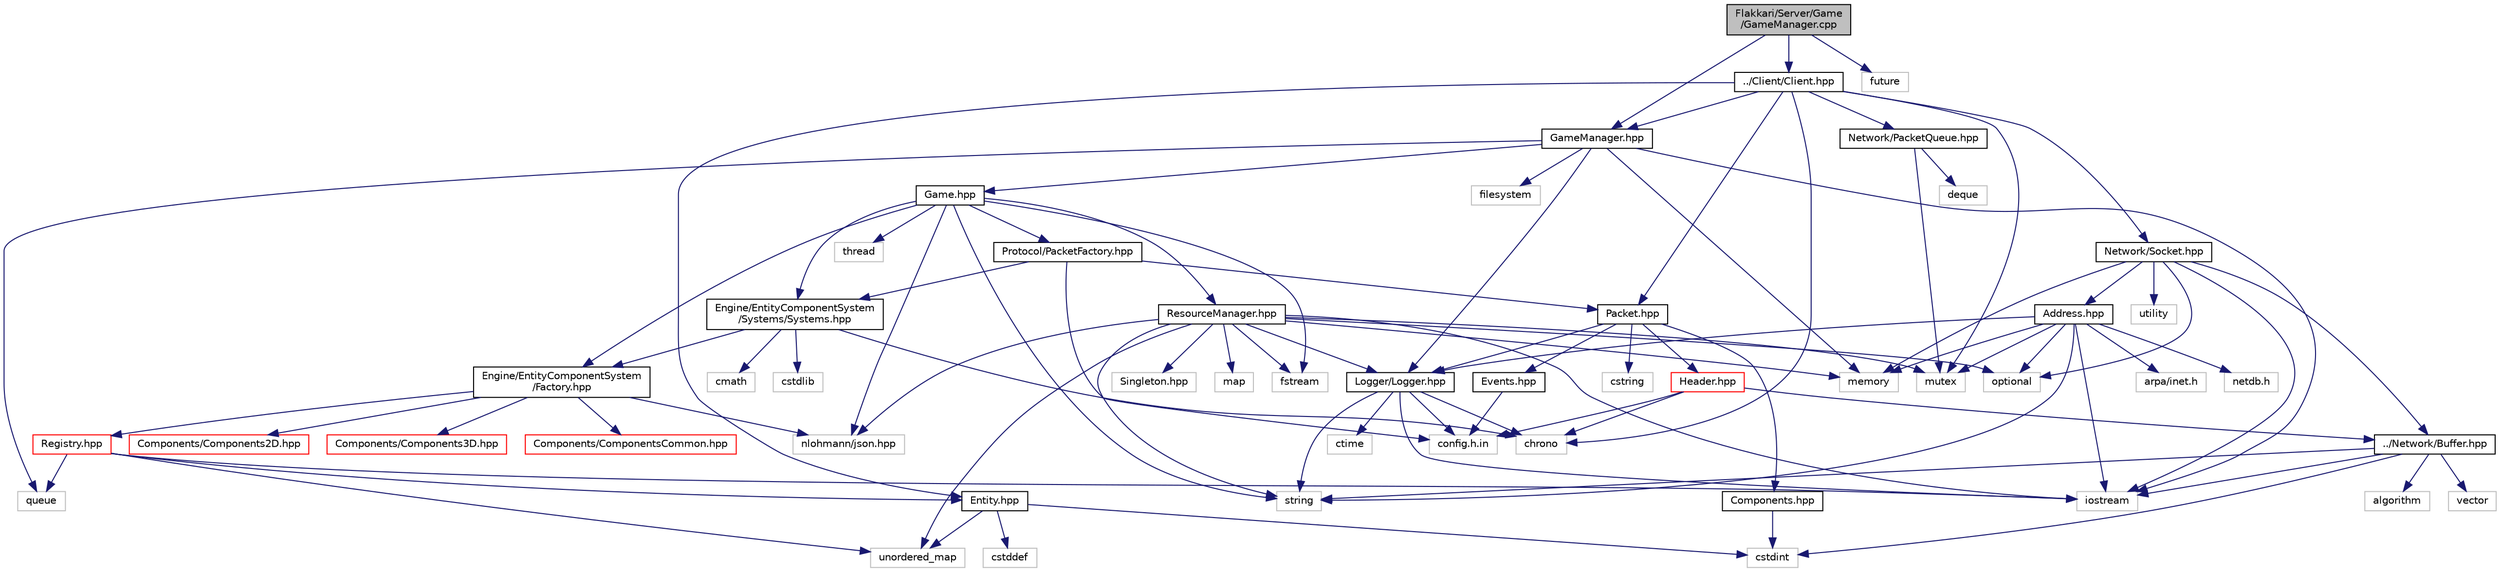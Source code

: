 digraph "Flakkari/Server/Game/GameManager.cpp"
{
 // LATEX_PDF_SIZE
  edge [fontname="Helvetica",fontsize="10",labelfontname="Helvetica",labelfontsize="10"];
  node [fontname="Helvetica",fontsize="10",shape=record];
  Node1 [label="Flakkari/Server/Game\l/GameManager.cpp",height=0.2,width=0.4,color="black", fillcolor="grey75", style="filled", fontcolor="black",tooltip=" "];
  Node1 -> Node2 [color="midnightblue",fontsize="10",style="solid",fontname="Helvetica"];
  Node2 [label="GameManager.hpp",height=0.2,width=0.4,color="black", fillcolor="white", style="filled",URL="$d6/d27/GameManager_8hpp.html",tooltip=" "];
  Node2 -> Node3 [color="midnightblue",fontsize="10",style="solid",fontname="Helvetica"];
  Node3 [label="filesystem",height=0.2,width=0.4,color="grey75", fillcolor="white", style="filled",tooltip=" "];
  Node2 -> Node4 [color="midnightblue",fontsize="10",style="solid",fontname="Helvetica"];
  Node4 [label="iostream",height=0.2,width=0.4,color="grey75", fillcolor="white", style="filled",tooltip=" "];
  Node2 -> Node5 [color="midnightblue",fontsize="10",style="solid",fontname="Helvetica"];
  Node5 [label="memory",height=0.2,width=0.4,color="grey75", fillcolor="white", style="filled",tooltip=" "];
  Node2 -> Node6 [color="midnightblue",fontsize="10",style="solid",fontname="Helvetica"];
  Node6 [label="queue",height=0.2,width=0.4,color="grey75", fillcolor="white", style="filled",tooltip=" "];
  Node2 -> Node7 [color="midnightblue",fontsize="10",style="solid",fontname="Helvetica"];
  Node7 [label="Game.hpp",height=0.2,width=0.4,color="black", fillcolor="white", style="filled",URL="$d5/d4b/Game_8hpp.html",tooltip=" "];
  Node7 -> Node8 [color="midnightblue",fontsize="10",style="solid",fontname="Helvetica"];
  Node8 [label="fstream",height=0.2,width=0.4,color="grey75", fillcolor="white", style="filled",tooltip=" "];
  Node7 -> Node9 [color="midnightblue",fontsize="10",style="solid",fontname="Helvetica"];
  Node9 [label="nlohmann/json.hpp",height=0.2,width=0.4,color="grey75", fillcolor="white", style="filled",tooltip=" "];
  Node7 -> Node10 [color="midnightblue",fontsize="10",style="solid",fontname="Helvetica"];
  Node10 [label="string",height=0.2,width=0.4,color="grey75", fillcolor="white", style="filled",tooltip=" "];
  Node7 -> Node11 [color="midnightblue",fontsize="10",style="solid",fontname="Helvetica"];
  Node11 [label="thread",height=0.2,width=0.4,color="grey75", fillcolor="white", style="filled",tooltip=" "];
  Node7 -> Node12 [color="midnightblue",fontsize="10",style="solid",fontname="Helvetica"];
  Node12 [label="Engine/EntityComponentSystem\l/Factory.hpp",height=0.2,width=0.4,color="black", fillcolor="white", style="filled",URL="$d5/d03/Factory_8hpp.html",tooltip=" "];
  Node12 -> Node9 [color="midnightblue",fontsize="10",style="solid",fontname="Helvetica"];
  Node12 -> Node13 [color="midnightblue",fontsize="10",style="solid",fontname="Helvetica"];
  Node13 [label="Registry.hpp",height=0.2,width=0.4,color="red", fillcolor="white", style="filled",URL="$db/dd1/Registry_8hpp.html",tooltip=" "];
  Node13 -> Node14 [color="midnightblue",fontsize="10",style="solid",fontname="Helvetica"];
  Node14 [label="Entity.hpp",height=0.2,width=0.4,color="black", fillcolor="white", style="filled",URL="$de/da6/Entity_8hpp.html",tooltip=" "];
  Node14 -> Node15 [color="midnightblue",fontsize="10",style="solid",fontname="Helvetica"];
  Node15 [label="cstddef",height=0.2,width=0.4,color="grey75", fillcolor="white", style="filled",tooltip=" "];
  Node14 -> Node16 [color="midnightblue",fontsize="10",style="solid",fontname="Helvetica"];
  Node16 [label="cstdint",height=0.2,width=0.4,color="grey75", fillcolor="white", style="filled",tooltip=" "];
  Node14 -> Node17 [color="midnightblue",fontsize="10",style="solid",fontname="Helvetica"];
  Node17 [label="unordered_map",height=0.2,width=0.4,color="grey75", fillcolor="white", style="filled",tooltip=" "];
  Node13 -> Node4 [color="midnightblue",fontsize="10",style="solid",fontname="Helvetica"];
  Node13 -> Node6 [color="midnightblue",fontsize="10",style="solid",fontname="Helvetica"];
  Node13 -> Node17 [color="midnightblue",fontsize="10",style="solid",fontname="Helvetica"];
  Node12 -> Node28 [color="midnightblue",fontsize="10",style="solid",fontname="Helvetica"];
  Node28 [label="Components/Components2D.hpp",height=0.2,width=0.4,color="red", fillcolor="white", style="filled",URL="$d0/d43/Components2D_8hpp.html",tooltip=" "];
  Node12 -> Node37 [color="midnightblue",fontsize="10",style="solid",fontname="Helvetica"];
  Node37 [label="Components/Components3D.hpp",height=0.2,width=0.4,color="red", fillcolor="white", style="filled",URL="$df/d72/Components3D_8hpp.html",tooltip=" "];
  Node12 -> Node44 [color="midnightblue",fontsize="10",style="solid",fontname="Helvetica"];
  Node44 [label="Components/ComponentsCommon.hpp",height=0.2,width=0.4,color="red", fillcolor="white", style="filled",URL="$d1/d37/ComponentsCommon_8hpp.html",tooltip=" "];
  Node7 -> Node60 [color="midnightblue",fontsize="10",style="solid",fontname="Helvetica"];
  Node60 [label="Engine/EntityComponentSystem\l/Systems/Systems.hpp",height=0.2,width=0.4,color="black", fillcolor="white", style="filled",URL="$d8/d3d/Systems_8hpp.html",tooltip=" "];
  Node60 -> Node12 [color="midnightblue",fontsize="10",style="solid",fontname="Helvetica"];
  Node60 -> Node56 [color="midnightblue",fontsize="10",style="solid",fontname="Helvetica"];
  Node56 [label="chrono",height=0.2,width=0.4,color="grey75", fillcolor="white", style="filled",tooltip=" "];
  Node60 -> Node31 [color="midnightblue",fontsize="10",style="solid",fontname="Helvetica"];
  Node31 [label="cmath",height=0.2,width=0.4,color="grey75", fillcolor="white", style="filled",tooltip=" "];
  Node60 -> Node61 [color="midnightblue",fontsize="10",style="solid",fontname="Helvetica"];
  Node61 [label="cstdlib",height=0.2,width=0.4,color="grey75", fillcolor="white", style="filled",tooltip=" "];
  Node7 -> Node62 [color="midnightblue",fontsize="10",style="solid",fontname="Helvetica"];
  Node62 [label="Protocol/PacketFactory.hpp",height=0.2,width=0.4,color="black", fillcolor="white", style="filled",URL="$d7/d61/PacketFactory_8hpp.html",tooltip=" "];
  Node62 -> Node32 [color="midnightblue",fontsize="10",style="solid",fontname="Helvetica"];
  Node32 [label="config.h.in",height=0.2,width=0.4,color="grey75", fillcolor="white", style="filled",tooltip=" "];
  Node62 -> Node60 [color="midnightblue",fontsize="10",style="solid",fontname="Helvetica"];
  Node62 -> Node63 [color="midnightblue",fontsize="10",style="solid",fontname="Helvetica"];
  Node63 [label="Packet.hpp",height=0.2,width=0.4,color="black", fillcolor="white", style="filled",URL="$db/d1b/Packet_8hpp.html",tooltip=" "];
  Node63 -> Node64 [color="midnightblue",fontsize="10",style="solid",fontname="Helvetica"];
  Node64 [label="Components.hpp",height=0.2,width=0.4,color="black", fillcolor="white", style="filled",URL="$d1/d3b/Components_8hpp.html",tooltip=" "];
  Node64 -> Node16 [color="midnightblue",fontsize="10",style="solid",fontname="Helvetica"];
  Node63 -> Node65 [color="midnightblue",fontsize="10",style="solid",fontname="Helvetica"];
  Node65 [label="Events.hpp",height=0.2,width=0.4,color="black", fillcolor="white", style="filled",URL="$d0/d4e/Events_8hpp.html",tooltip=" "];
  Node65 -> Node32 [color="midnightblue",fontsize="10",style="solid",fontname="Helvetica"];
  Node63 -> Node66 [color="midnightblue",fontsize="10",style="solid",fontname="Helvetica"];
  Node66 [label="Header.hpp",height=0.2,width=0.4,color="red", fillcolor="white", style="filled",URL="$d4/d64/Header_8hpp.html",tooltip=" "];
  Node66 -> Node32 [color="midnightblue",fontsize="10",style="solid",fontname="Helvetica"];
  Node66 -> Node67 [color="midnightblue",fontsize="10",style="solid",fontname="Helvetica"];
  Node67 [label="../Network/Buffer.hpp",height=0.2,width=0.4,color="black", fillcolor="white", style="filled",URL="$d8/d36/Buffer_8hpp.html",tooltip=" "];
  Node67 -> Node19 [color="midnightblue",fontsize="10",style="solid",fontname="Helvetica"];
  Node19 [label="algorithm",height=0.2,width=0.4,color="grey75", fillcolor="white", style="filled",tooltip=" "];
  Node67 -> Node16 [color="midnightblue",fontsize="10",style="solid",fontname="Helvetica"];
  Node67 -> Node4 [color="midnightblue",fontsize="10",style="solid",fontname="Helvetica"];
  Node67 -> Node10 [color="midnightblue",fontsize="10",style="solid",fontname="Helvetica"];
  Node67 -> Node22 [color="midnightblue",fontsize="10",style="solid",fontname="Helvetica"];
  Node22 [label="vector",height=0.2,width=0.4,color="grey75", fillcolor="white", style="filled",tooltip=" "];
  Node66 -> Node56 [color="midnightblue",fontsize="10",style="solid",fontname="Helvetica"];
  Node63 -> Node69 [color="midnightblue",fontsize="10",style="solid",fontname="Helvetica"];
  Node69 [label="Logger/Logger.hpp",height=0.2,width=0.4,color="black", fillcolor="white", style="filled",URL="$d9/d11/Logger_8hpp.html",tooltip=" "];
  Node69 -> Node32 [color="midnightblue",fontsize="10",style="solid",fontname="Helvetica"];
  Node69 -> Node56 [color="midnightblue",fontsize="10",style="solid",fontname="Helvetica"];
  Node69 -> Node70 [color="midnightblue",fontsize="10",style="solid",fontname="Helvetica"];
  Node70 [label="ctime",height=0.2,width=0.4,color="grey75", fillcolor="white", style="filled",tooltip=" "];
  Node69 -> Node4 [color="midnightblue",fontsize="10",style="solid",fontname="Helvetica"];
  Node69 -> Node10 [color="midnightblue",fontsize="10",style="solid",fontname="Helvetica"];
  Node63 -> Node50 [color="midnightblue",fontsize="10",style="solid",fontname="Helvetica"];
  Node50 [label="cstring",height=0.2,width=0.4,color="grey75", fillcolor="white", style="filled",tooltip=" "];
  Node7 -> Node71 [color="midnightblue",fontsize="10",style="solid",fontname="Helvetica"];
  Node71 [label="ResourceManager.hpp",height=0.2,width=0.4,color="black", fillcolor="white", style="filled",URL="$db/d16/ResourceManager_8hpp.html",tooltip=" "];
  Node71 -> Node72 [color="midnightblue",fontsize="10",style="solid",fontname="Helvetica"];
  Node72 [label="Singleton.hpp",height=0.2,width=0.4,color="grey75", fillcolor="white", style="filled",tooltip=" "];
  Node71 -> Node8 [color="midnightblue",fontsize="10",style="solid",fontname="Helvetica"];
  Node71 -> Node4 [color="midnightblue",fontsize="10",style="solid",fontname="Helvetica"];
  Node71 -> Node73 [color="midnightblue",fontsize="10",style="solid",fontname="Helvetica"];
  Node73 [label="map",height=0.2,width=0.4,color="grey75", fillcolor="white", style="filled",tooltip=" "];
  Node71 -> Node5 [color="midnightblue",fontsize="10",style="solid",fontname="Helvetica"];
  Node71 -> Node74 [color="midnightblue",fontsize="10",style="solid",fontname="Helvetica"];
  Node74 [label="mutex",height=0.2,width=0.4,color="grey75", fillcolor="white", style="filled",tooltip=" "];
  Node71 -> Node9 [color="midnightblue",fontsize="10",style="solid",fontname="Helvetica"];
  Node71 -> Node20 [color="midnightblue",fontsize="10",style="solid",fontname="Helvetica"];
  Node20 [label="optional",height=0.2,width=0.4,color="grey75", fillcolor="white", style="filled",tooltip=" "];
  Node71 -> Node10 [color="midnightblue",fontsize="10",style="solid",fontname="Helvetica"];
  Node71 -> Node17 [color="midnightblue",fontsize="10",style="solid",fontname="Helvetica"];
  Node71 -> Node69 [color="midnightblue",fontsize="10",style="solid",fontname="Helvetica"];
  Node2 -> Node69 [color="midnightblue",fontsize="10",style="solid",fontname="Helvetica"];
  Node1 -> Node75 [color="midnightblue",fontsize="10",style="solid",fontname="Helvetica"];
  Node75 [label="../Client/Client.hpp",height=0.2,width=0.4,color="black", fillcolor="white", style="filled",URL="$d3/d8e/Client_8hpp.html",tooltip=" "];
  Node75 -> Node56 [color="midnightblue",fontsize="10",style="solid",fontname="Helvetica"];
  Node75 -> Node74 [color="midnightblue",fontsize="10",style="solid",fontname="Helvetica"];
  Node75 -> Node2 [color="midnightblue",fontsize="10",style="solid",fontname="Helvetica"];
  Node75 -> Node14 [color="midnightblue",fontsize="10",style="solid",fontname="Helvetica"];
  Node75 -> Node76 [color="midnightblue",fontsize="10",style="solid",fontname="Helvetica"];
  Node76 [label="Network/PacketQueue.hpp",height=0.2,width=0.4,color="black", fillcolor="white", style="filled",URL="$d3/dd3/PacketQueue_8hpp.html",tooltip=" "];
  Node76 -> Node77 [color="midnightblue",fontsize="10",style="solid",fontname="Helvetica"];
  Node77 [label="deque",height=0.2,width=0.4,color="grey75", fillcolor="white", style="filled",tooltip=" "];
  Node76 -> Node74 [color="midnightblue",fontsize="10",style="solid",fontname="Helvetica"];
  Node75 -> Node78 [color="midnightblue",fontsize="10",style="solid",fontname="Helvetica"];
  Node78 [label="Network/Socket.hpp",height=0.2,width=0.4,color="black", fillcolor="white", style="filled",URL="$dd/df5/Socket_8hpp.html",tooltip=" "];
  Node78 -> Node79 [color="midnightblue",fontsize="10",style="solid",fontname="Helvetica"];
  Node79 [label="Address.hpp",height=0.2,width=0.4,color="black", fillcolor="white", style="filled",URL="$d4/d47/Address_8hpp.html",tooltip=" "];
  Node79 -> Node80 [color="midnightblue",fontsize="10",style="solid",fontname="Helvetica"];
  Node80 [label="arpa/inet.h",height=0.2,width=0.4,color="grey75", fillcolor="white", style="filled",tooltip=" "];
  Node79 -> Node81 [color="midnightblue",fontsize="10",style="solid",fontname="Helvetica"];
  Node81 [label="netdb.h",height=0.2,width=0.4,color="grey75", fillcolor="white", style="filled",tooltip=" "];
  Node79 -> Node4 [color="midnightblue",fontsize="10",style="solid",fontname="Helvetica"];
  Node79 -> Node5 [color="midnightblue",fontsize="10",style="solid",fontname="Helvetica"];
  Node79 -> Node74 [color="midnightblue",fontsize="10",style="solid",fontname="Helvetica"];
  Node79 -> Node20 [color="midnightblue",fontsize="10",style="solid",fontname="Helvetica"];
  Node79 -> Node10 [color="midnightblue",fontsize="10",style="solid",fontname="Helvetica"];
  Node79 -> Node69 [color="midnightblue",fontsize="10",style="solid",fontname="Helvetica"];
  Node78 -> Node67 [color="midnightblue",fontsize="10",style="solid",fontname="Helvetica"];
  Node78 -> Node4 [color="midnightblue",fontsize="10",style="solid",fontname="Helvetica"];
  Node78 -> Node5 [color="midnightblue",fontsize="10",style="solid",fontname="Helvetica"];
  Node78 -> Node20 [color="midnightblue",fontsize="10",style="solid",fontname="Helvetica"];
  Node78 -> Node82 [color="midnightblue",fontsize="10",style="solid",fontname="Helvetica"];
  Node82 [label="utility",height=0.2,width=0.4,color="grey75", fillcolor="white", style="filled",tooltip=" "];
  Node75 -> Node63 [color="midnightblue",fontsize="10",style="solid",fontname="Helvetica"];
  Node1 -> Node83 [color="midnightblue",fontsize="10",style="solid",fontname="Helvetica"];
  Node83 [label="future",height=0.2,width=0.4,color="grey75", fillcolor="white", style="filled",tooltip=" "];
}
